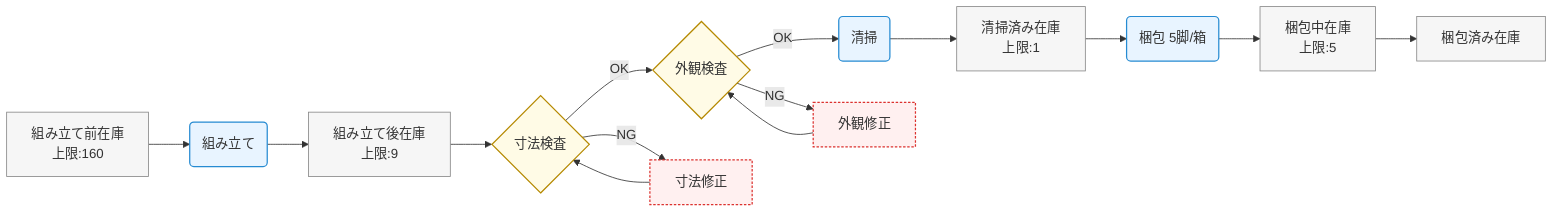 flowchart LR
  %% GitHub向け：[]の入れ子を避け、改行は <br/> を使用

  A[組み立て前在庫<br/>上限:160] --> B(組み立て)
  B --> C[組み立て後在庫<br/>上限:9]

  C --> D{寸法検査}
  D -->|OK| E{外観検査}
  D -->|NG| D1[寸法修正]
  D1 --> D

  E -->|OK| F(清掃)
  E -->|NG| E1[外観修正]
  E1 --> E

  F --> G[清掃済み在庫<br/>上限:1]

  G --> H(梱包 5脚/箱)
  H --> I[梱包中在庫<br/>上限:5]
  I --> J[梱包済み在庫]

  %% スタイル定義（対応していないビューアでは無視されます）
  classDef store fill:#f6f6f6,stroke:#888,stroke-width:1px;
  classDef proc fill:#e8f4ff,stroke:#268bd2,stroke-width:1.5px;
  classDef gate fill:#fffbe6,stroke:#b58900,stroke-width:1.5px;
  classDef fix fill:#fff0f0,stroke:#dc322f,stroke-width:1.5px,stroke-dasharray:3 2;

  class A,C,G,I,J store;
  class B,F,H proc;
  class D,E gate;
  class D1,E1 fix;